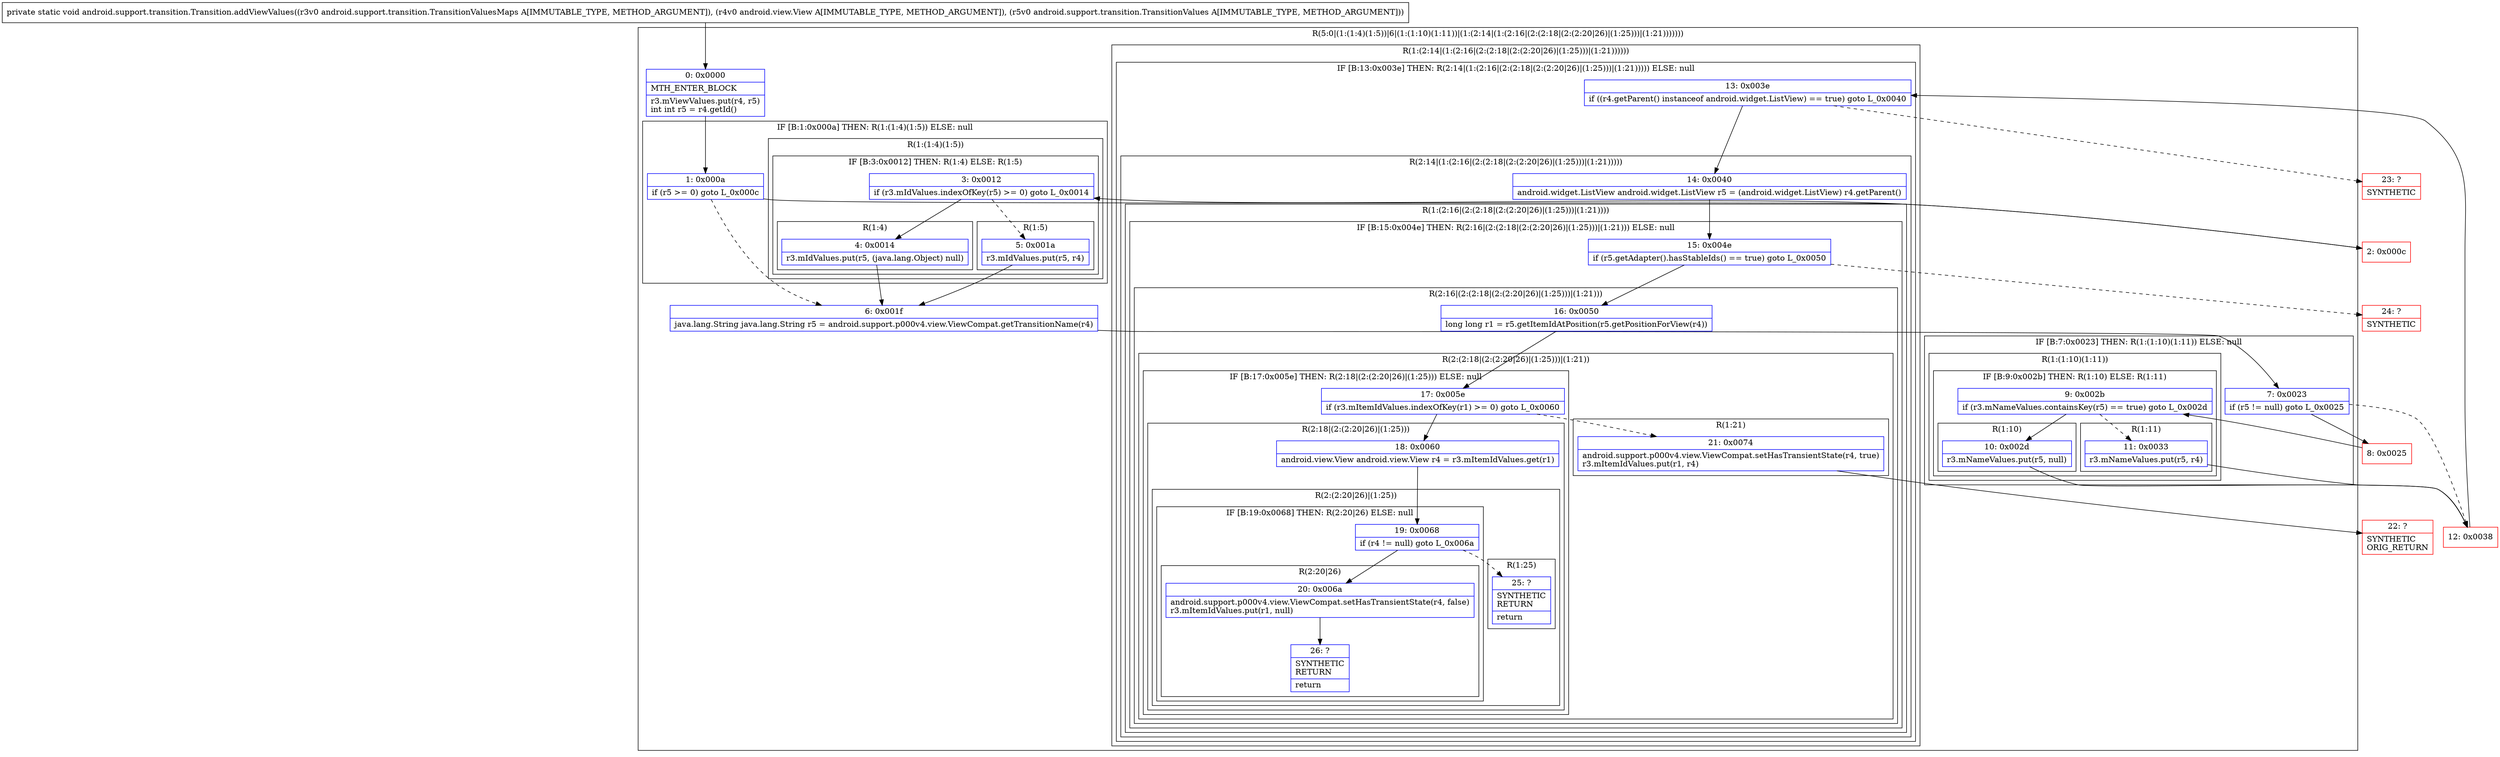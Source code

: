 digraph "CFG forandroid.support.transition.Transition.addViewValues(Landroid\/support\/transition\/TransitionValuesMaps;Landroid\/view\/View;Landroid\/support\/transition\/TransitionValues;)V" {
subgraph cluster_Region_1475592941 {
label = "R(5:0|(1:(1:4)(1:5))|6|(1:(1:10)(1:11))|(1:(2:14|(1:(2:16|(2:(2:18|(2:(2:20|26)|(1:25)))|(1:21)))))))";
node [shape=record,color=blue];
Node_0 [shape=record,label="{0\:\ 0x0000|MTH_ENTER_BLOCK\l|r3.mViewValues.put(r4, r5)\lint int r5 = r4.getId()\l}"];
subgraph cluster_IfRegion_1025367309 {
label = "IF [B:1:0x000a] THEN: R(1:(1:4)(1:5)) ELSE: null";
node [shape=record,color=blue];
Node_1 [shape=record,label="{1\:\ 0x000a|if (r5 \>= 0) goto L_0x000c\l}"];
subgraph cluster_Region_497557363 {
label = "R(1:(1:4)(1:5))";
node [shape=record,color=blue];
subgraph cluster_IfRegion_1973656811 {
label = "IF [B:3:0x0012] THEN: R(1:4) ELSE: R(1:5)";
node [shape=record,color=blue];
Node_3 [shape=record,label="{3\:\ 0x0012|if (r3.mIdValues.indexOfKey(r5) \>= 0) goto L_0x0014\l}"];
subgraph cluster_Region_2109415858 {
label = "R(1:4)";
node [shape=record,color=blue];
Node_4 [shape=record,label="{4\:\ 0x0014|r3.mIdValues.put(r5, (java.lang.Object) null)\l}"];
}
subgraph cluster_Region_882270274 {
label = "R(1:5)";
node [shape=record,color=blue];
Node_5 [shape=record,label="{5\:\ 0x001a|r3.mIdValues.put(r5, r4)\l}"];
}
}
}
}
Node_6 [shape=record,label="{6\:\ 0x001f|java.lang.String java.lang.String r5 = android.support.p000v4.view.ViewCompat.getTransitionName(r4)\l}"];
subgraph cluster_IfRegion_1739601512 {
label = "IF [B:7:0x0023] THEN: R(1:(1:10)(1:11)) ELSE: null";
node [shape=record,color=blue];
Node_7 [shape=record,label="{7\:\ 0x0023|if (r5 != null) goto L_0x0025\l}"];
subgraph cluster_Region_2128103738 {
label = "R(1:(1:10)(1:11))";
node [shape=record,color=blue];
subgraph cluster_IfRegion_236829361 {
label = "IF [B:9:0x002b] THEN: R(1:10) ELSE: R(1:11)";
node [shape=record,color=blue];
Node_9 [shape=record,label="{9\:\ 0x002b|if (r3.mNameValues.containsKey(r5) == true) goto L_0x002d\l}"];
subgraph cluster_Region_705670257 {
label = "R(1:10)";
node [shape=record,color=blue];
Node_10 [shape=record,label="{10\:\ 0x002d|r3.mNameValues.put(r5, null)\l}"];
}
subgraph cluster_Region_765218050 {
label = "R(1:11)";
node [shape=record,color=blue];
Node_11 [shape=record,label="{11\:\ 0x0033|r3.mNameValues.put(r5, r4)\l}"];
}
}
}
}
subgraph cluster_Region_151673860 {
label = "R(1:(2:14|(1:(2:16|(2:(2:18|(2:(2:20|26)|(1:25)))|(1:21))))))";
node [shape=record,color=blue];
subgraph cluster_IfRegion_493795697 {
label = "IF [B:13:0x003e] THEN: R(2:14|(1:(2:16|(2:(2:18|(2:(2:20|26)|(1:25)))|(1:21))))) ELSE: null";
node [shape=record,color=blue];
Node_13 [shape=record,label="{13\:\ 0x003e|if ((r4.getParent() instanceof android.widget.ListView) == true) goto L_0x0040\l}"];
subgraph cluster_Region_1266236847 {
label = "R(2:14|(1:(2:16|(2:(2:18|(2:(2:20|26)|(1:25)))|(1:21)))))";
node [shape=record,color=blue];
Node_14 [shape=record,label="{14\:\ 0x0040|android.widget.ListView android.widget.ListView r5 = (android.widget.ListView) r4.getParent()\l}"];
subgraph cluster_Region_1080065576 {
label = "R(1:(2:16|(2:(2:18|(2:(2:20|26)|(1:25)))|(1:21))))";
node [shape=record,color=blue];
subgraph cluster_IfRegion_684908099 {
label = "IF [B:15:0x004e] THEN: R(2:16|(2:(2:18|(2:(2:20|26)|(1:25)))|(1:21))) ELSE: null";
node [shape=record,color=blue];
Node_15 [shape=record,label="{15\:\ 0x004e|if (r5.getAdapter().hasStableIds() == true) goto L_0x0050\l}"];
subgraph cluster_Region_2146009868 {
label = "R(2:16|(2:(2:18|(2:(2:20|26)|(1:25)))|(1:21)))";
node [shape=record,color=blue];
Node_16 [shape=record,label="{16\:\ 0x0050|long long r1 = r5.getItemIdAtPosition(r5.getPositionForView(r4))\l}"];
subgraph cluster_Region_2085449351 {
label = "R(2:(2:18|(2:(2:20|26)|(1:25)))|(1:21))";
node [shape=record,color=blue];
subgraph cluster_IfRegion_819082670 {
label = "IF [B:17:0x005e] THEN: R(2:18|(2:(2:20|26)|(1:25))) ELSE: null";
node [shape=record,color=blue];
Node_17 [shape=record,label="{17\:\ 0x005e|if (r3.mItemIdValues.indexOfKey(r1) \>= 0) goto L_0x0060\l}"];
subgraph cluster_Region_843375198 {
label = "R(2:18|(2:(2:20|26)|(1:25)))";
node [shape=record,color=blue];
Node_18 [shape=record,label="{18\:\ 0x0060|android.view.View android.view.View r4 = r3.mItemIdValues.get(r1)\l}"];
subgraph cluster_Region_662501238 {
label = "R(2:(2:20|26)|(1:25))";
node [shape=record,color=blue];
subgraph cluster_IfRegion_516308223 {
label = "IF [B:19:0x0068] THEN: R(2:20|26) ELSE: null";
node [shape=record,color=blue];
Node_19 [shape=record,label="{19\:\ 0x0068|if (r4 != null) goto L_0x006a\l}"];
subgraph cluster_Region_207225491 {
label = "R(2:20|26)";
node [shape=record,color=blue];
Node_20 [shape=record,label="{20\:\ 0x006a|android.support.p000v4.view.ViewCompat.setHasTransientState(r4, false)\lr3.mItemIdValues.put(r1, null)\l}"];
Node_26 [shape=record,label="{26\:\ ?|SYNTHETIC\lRETURN\l|return\l}"];
}
}
subgraph cluster_Region_1328642009 {
label = "R(1:25)";
node [shape=record,color=blue];
Node_25 [shape=record,label="{25\:\ ?|SYNTHETIC\lRETURN\l|return\l}"];
}
}
}
}
subgraph cluster_Region_1058542071 {
label = "R(1:21)";
node [shape=record,color=blue];
Node_21 [shape=record,label="{21\:\ 0x0074|android.support.p000v4.view.ViewCompat.setHasTransientState(r4, true)\lr3.mItemIdValues.put(r1, r4)\l}"];
}
}
}
}
}
}
}
}
}
Node_2 [shape=record,color=red,label="{2\:\ 0x000c}"];
Node_8 [shape=record,color=red,label="{8\:\ 0x0025}"];
Node_12 [shape=record,color=red,label="{12\:\ 0x0038}"];
Node_22 [shape=record,color=red,label="{22\:\ ?|SYNTHETIC\lORIG_RETURN\l}"];
Node_23 [shape=record,color=red,label="{23\:\ ?|SYNTHETIC\l}"];
Node_24 [shape=record,color=red,label="{24\:\ ?|SYNTHETIC\l}"];
MethodNode[shape=record,label="{private static void android.support.transition.Transition.addViewValues((r3v0 android.support.transition.TransitionValuesMaps A[IMMUTABLE_TYPE, METHOD_ARGUMENT]), (r4v0 android.view.View A[IMMUTABLE_TYPE, METHOD_ARGUMENT]), (r5v0 android.support.transition.TransitionValues A[IMMUTABLE_TYPE, METHOD_ARGUMENT])) }"];
MethodNode -> Node_0;
Node_0 -> Node_1;
Node_1 -> Node_2;
Node_1 -> Node_6[style=dashed];
Node_3 -> Node_4;
Node_3 -> Node_5[style=dashed];
Node_4 -> Node_6;
Node_5 -> Node_6;
Node_6 -> Node_7;
Node_7 -> Node_8;
Node_7 -> Node_12[style=dashed];
Node_9 -> Node_10;
Node_9 -> Node_11[style=dashed];
Node_10 -> Node_12;
Node_11 -> Node_12;
Node_13 -> Node_14;
Node_13 -> Node_23[style=dashed];
Node_14 -> Node_15;
Node_15 -> Node_16;
Node_15 -> Node_24[style=dashed];
Node_16 -> Node_17;
Node_17 -> Node_18;
Node_17 -> Node_21[style=dashed];
Node_18 -> Node_19;
Node_19 -> Node_20;
Node_19 -> Node_25[style=dashed];
Node_20 -> Node_26;
Node_21 -> Node_22;
Node_2 -> Node_3;
Node_8 -> Node_9;
Node_12 -> Node_13;
}


